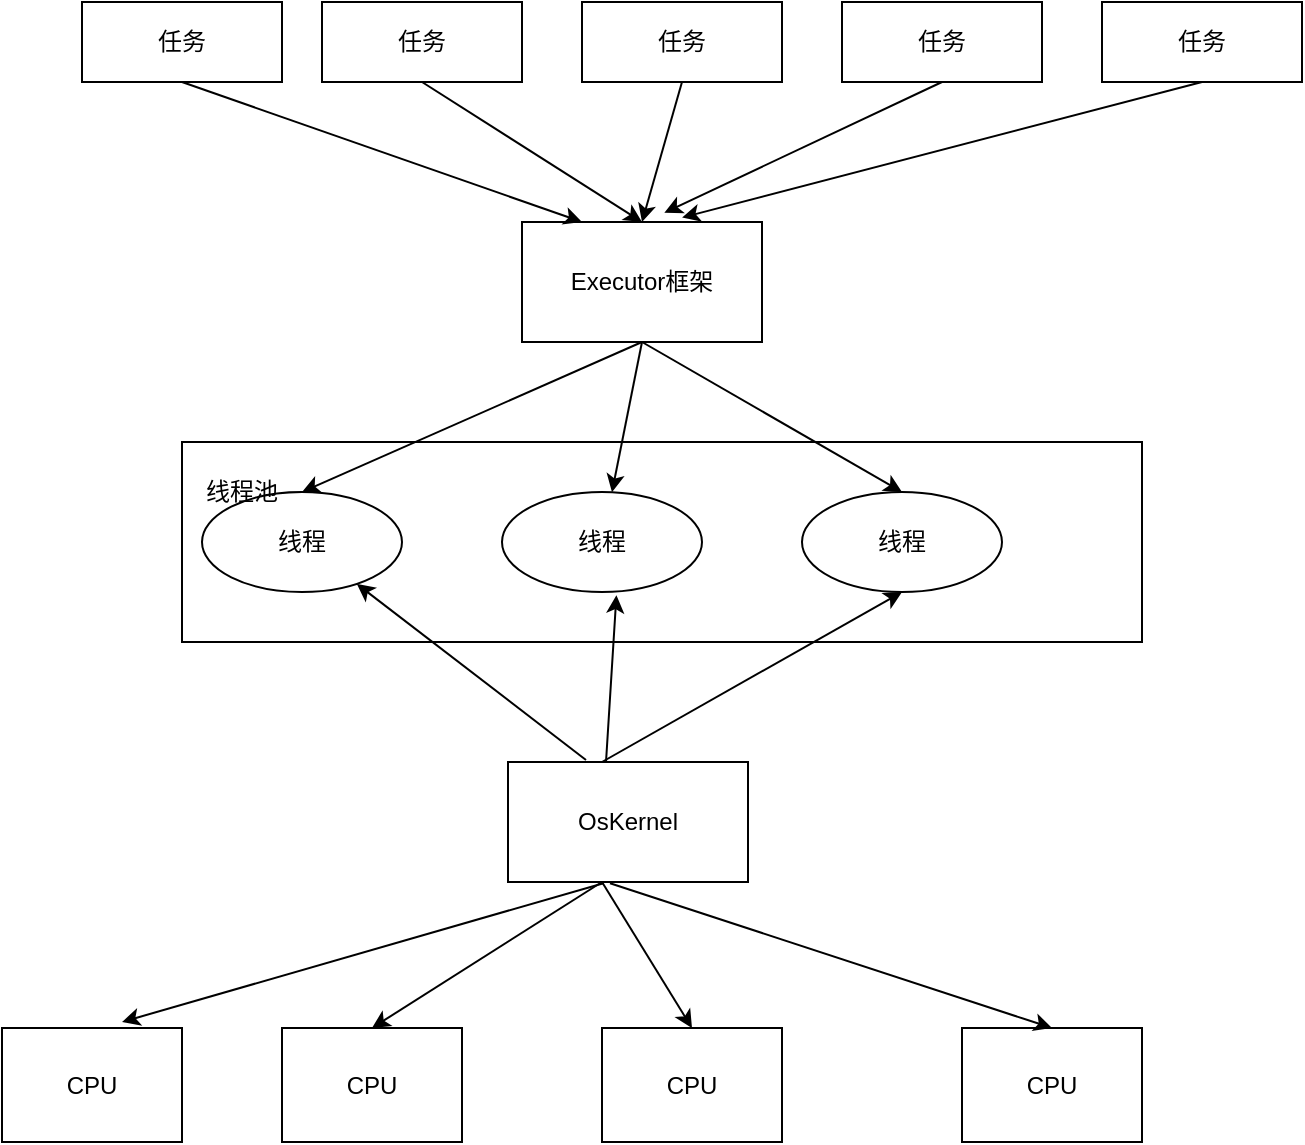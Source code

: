 <mxfile version="11.1.4" type="device"><diagram id="yQ_Yk9bpg_aqKPbz_-br" name="Page-1"><mxGraphModel dx="1264" dy="604" grid="1" gridSize="10" guides="1" tooltips="1" connect="1" arrows="1" fold="1" page="1" pageScale="1" pageWidth="827" pageHeight="1169" math="0" shadow="0"><root><mxCell id="0"/><mxCell id="1" parent="0"/><mxCell id="n3PkljN6OdlVVNOCFUsf-1" value="任务" style="rounded=0;whiteSpace=wrap;html=1;" vertex="1" parent="1"><mxGeometry x="80" y="80" width="100" height="40" as="geometry"/></mxCell><mxCell id="n3PkljN6OdlVVNOCFUsf-2" value="任务" style="rounded=0;whiteSpace=wrap;html=1;" vertex="1" parent="1"><mxGeometry x="200" y="80" width="100" height="40" as="geometry"/></mxCell><mxCell id="n3PkljN6OdlVVNOCFUsf-3" value="任务" style="rounded=0;whiteSpace=wrap;html=1;" vertex="1" parent="1"><mxGeometry x="330" y="80" width="100" height="40" as="geometry"/></mxCell><mxCell id="n3PkljN6OdlVVNOCFUsf-4" value="任务" style="rounded=0;whiteSpace=wrap;html=1;" vertex="1" parent="1"><mxGeometry x="460" y="80" width="100" height="40" as="geometry"/></mxCell><mxCell id="n3PkljN6OdlVVNOCFUsf-5" value="任务" style="rounded=0;whiteSpace=wrap;html=1;" vertex="1" parent="1"><mxGeometry x="590" y="80" width="100" height="40" as="geometry"/></mxCell><mxCell id="n3PkljN6OdlVVNOCFUsf-6" value="Executor框架" style="rounded=0;whiteSpace=wrap;html=1;" vertex="1" parent="1"><mxGeometry x="300" y="190" width="120" height="60" as="geometry"/></mxCell><mxCell id="n3PkljN6OdlVVNOCFUsf-9" value="" style="endArrow=classic;html=1;exitX=0.5;exitY=1;exitDx=0;exitDy=0;entryX=0.25;entryY=0;entryDx=0;entryDy=0;" edge="1" parent="1" source="n3PkljN6OdlVVNOCFUsf-1" target="n3PkljN6OdlVVNOCFUsf-6"><mxGeometry width="50" height="50" relative="1" as="geometry"><mxPoint x="80" y="320" as="sourcePoint"/><mxPoint x="130" y="270" as="targetPoint"/></mxGeometry></mxCell><mxCell id="n3PkljN6OdlVVNOCFUsf-10" value="" style="endArrow=classic;html=1;exitX=0.5;exitY=1;exitDx=0;exitDy=0;entryX=0.5;entryY=0;entryDx=0;entryDy=0;" edge="1" parent="1" source="n3PkljN6OdlVVNOCFUsf-2" target="n3PkljN6OdlVVNOCFUsf-6"><mxGeometry width="50" height="50" relative="1" as="geometry"><mxPoint x="160" y="110" as="sourcePoint"/><mxPoint x="360" y="180" as="targetPoint"/></mxGeometry></mxCell><mxCell id="n3PkljN6OdlVVNOCFUsf-11" value="" style="endArrow=classic;html=1;exitX=0.5;exitY=1;exitDx=0;exitDy=0;" edge="1" parent="1" source="n3PkljN6OdlVVNOCFUsf-3"><mxGeometry width="50" height="50" relative="1" as="geometry"><mxPoint x="150" y="140" as="sourcePoint"/><mxPoint x="360" y="190" as="targetPoint"/></mxGeometry></mxCell><mxCell id="n3PkljN6OdlVVNOCFUsf-12" value="" style="endArrow=classic;html=1;exitX=0.5;exitY=1;exitDx=0;exitDy=0;entryX=0.593;entryY=-0.077;entryDx=0;entryDy=0;entryPerimeter=0;" edge="1" parent="1" source="n3PkljN6OdlVVNOCFUsf-4" target="n3PkljN6OdlVVNOCFUsf-6"><mxGeometry width="50" height="50" relative="1" as="geometry"><mxPoint x="390" y="130" as="sourcePoint"/><mxPoint x="370" y="200" as="targetPoint"/></mxGeometry></mxCell><mxCell id="n3PkljN6OdlVVNOCFUsf-13" value="" style="endArrow=classic;html=1;exitX=0.5;exitY=1;exitDx=0;exitDy=0;entryX=0.667;entryY=-0.037;entryDx=0;entryDy=0;entryPerimeter=0;" edge="1" parent="1" source="n3PkljN6OdlVVNOCFUsf-5" target="n3PkljN6OdlVVNOCFUsf-6"><mxGeometry width="50" height="50" relative="1" as="geometry"><mxPoint x="400" y="140" as="sourcePoint"/><mxPoint x="380" y="210" as="targetPoint"/></mxGeometry></mxCell><mxCell id="n3PkljN6OdlVVNOCFUsf-14" value="" style="rounded=0;whiteSpace=wrap;html=1;" vertex="1" parent="1"><mxGeometry x="130" y="300" width="480" height="100" as="geometry"/></mxCell><mxCell id="n3PkljN6OdlVVNOCFUsf-15" value="线程" style="ellipse;whiteSpace=wrap;html=1;" vertex="1" parent="1"><mxGeometry x="140" y="325" width="100" height="50" as="geometry"/></mxCell><mxCell id="n3PkljN6OdlVVNOCFUsf-16" value="线程" style="ellipse;whiteSpace=wrap;html=1;" vertex="1" parent="1"><mxGeometry x="290" y="325" width="100" height="50" as="geometry"/></mxCell><mxCell id="n3PkljN6OdlVVNOCFUsf-17" value="线程" style="ellipse;whiteSpace=wrap;html=1;" vertex="1" parent="1"><mxGeometry x="440" y="325" width="100" height="50" as="geometry"/></mxCell><mxCell id="n3PkljN6OdlVVNOCFUsf-18" value="线程池" style="text;html=1;strokeColor=none;fillColor=none;align=center;verticalAlign=middle;whiteSpace=wrap;rounded=0;" vertex="1" parent="1"><mxGeometry x="140" y="315" width="40" height="20" as="geometry"/></mxCell><mxCell id="n3PkljN6OdlVVNOCFUsf-23" value="" style="endArrow=classic;html=1;exitX=0.5;exitY=1;exitDx=0;exitDy=0;" edge="1" parent="1" source="n3PkljN6OdlVVNOCFUsf-6" target="n3PkljN6OdlVVNOCFUsf-16"><mxGeometry width="50" height="50" relative="1" as="geometry"><mxPoint x="190" y="280" as="sourcePoint"/><mxPoint x="240" y="230" as="targetPoint"/></mxGeometry></mxCell><mxCell id="n3PkljN6OdlVVNOCFUsf-25" value="" style="endArrow=classic;html=1;exitX=0.5;exitY=1;exitDx=0;exitDy=0;entryX=0.5;entryY=0;entryDx=0;entryDy=0;" edge="1" parent="1" source="n3PkljN6OdlVVNOCFUsf-6" target="n3PkljN6OdlVVNOCFUsf-15"><mxGeometry width="50" height="50" relative="1" as="geometry"><mxPoint x="370" y="260" as="sourcePoint"/><mxPoint x="354.975" y="335.124" as="targetPoint"/></mxGeometry></mxCell><mxCell id="n3PkljN6OdlVVNOCFUsf-26" value="" style="endArrow=classic;html=1;entryX=0.5;entryY=0;entryDx=0;entryDy=0;exitX=0.5;exitY=1;exitDx=0;exitDy=0;" edge="1" parent="1" source="n3PkljN6OdlVVNOCFUsf-6" target="n3PkljN6OdlVVNOCFUsf-17"><mxGeometry width="50" height="50" relative="1" as="geometry"><mxPoint x="380" y="270" as="sourcePoint"/><mxPoint x="364.975" y="345.124" as="targetPoint"/></mxGeometry></mxCell><mxCell id="n3PkljN6OdlVVNOCFUsf-27" value="OsKernel" style="rounded=0;whiteSpace=wrap;html=1;" vertex="1" parent="1"><mxGeometry x="293" y="460" width="120" height="60" as="geometry"/></mxCell><mxCell id="n3PkljN6OdlVVNOCFUsf-28" value="" style="endArrow=classic;html=1;exitX=0.325;exitY=-0.017;exitDx=0;exitDy=0;exitPerimeter=0;" edge="1" parent="1" source="n3PkljN6OdlVVNOCFUsf-27" target="n3PkljN6OdlVVNOCFUsf-15"><mxGeometry width="50" height="50" relative="1" as="geometry"><mxPoint x="190" y="460" as="sourcePoint"/><mxPoint x="240" y="410" as="targetPoint"/></mxGeometry></mxCell><mxCell id="n3PkljN6OdlVVNOCFUsf-29" value="" style="endArrow=classic;html=1;entryX=0.572;entryY=1.032;entryDx=0;entryDy=0;entryPerimeter=0;" edge="1" parent="1" target="n3PkljN6OdlVVNOCFUsf-16"><mxGeometry width="50" height="50" relative="1" as="geometry"><mxPoint x="342" y="460" as="sourcePoint"/><mxPoint x="227.467" y="380.89" as="targetPoint"/></mxGeometry></mxCell><mxCell id="n3PkljN6OdlVVNOCFUsf-30" value="" style="endArrow=classic;html=1;entryX=0.5;entryY=1;entryDx=0;entryDy=0;" edge="1" parent="1" target="n3PkljN6OdlVVNOCFUsf-17"><mxGeometry width="50" height="50" relative="1" as="geometry"><mxPoint x="340" y="460" as="sourcePoint"/><mxPoint x="237.467" y="390.89" as="targetPoint"/></mxGeometry></mxCell><mxCell id="n3PkljN6OdlVVNOCFUsf-31" value="CPU" style="rounded=0;whiteSpace=wrap;html=1;" vertex="1" parent="1"><mxGeometry x="40" y="593" width="90" height="57" as="geometry"/></mxCell><mxCell id="n3PkljN6OdlVVNOCFUsf-32" value="CPU" style="rounded=0;whiteSpace=wrap;html=1;" vertex="1" parent="1"><mxGeometry x="180" y="593" width="90" height="57" as="geometry"/></mxCell><mxCell id="n3PkljN6OdlVVNOCFUsf-33" value="CPU" style="rounded=0;whiteSpace=wrap;html=1;" vertex="1" parent="1"><mxGeometry x="340" y="593" width="90" height="57" as="geometry"/></mxCell><mxCell id="n3PkljN6OdlVVNOCFUsf-34" value="CPU" style="rounded=0;whiteSpace=wrap;html=1;" vertex="1" parent="1"><mxGeometry x="520" y="593" width="90" height="57" as="geometry"/></mxCell><mxCell id="n3PkljN6OdlVVNOCFUsf-36" value="" style="endArrow=classic;html=1;exitX=0.398;exitY=1.01;exitDx=0;exitDy=0;exitPerimeter=0;" edge="1" parent="1" source="n3PkljN6OdlVVNOCFUsf-27"><mxGeometry width="50" height="50" relative="1" as="geometry"><mxPoint x="110" y="570" as="sourcePoint"/><mxPoint x="100" y="590" as="targetPoint"/></mxGeometry></mxCell><mxCell id="n3PkljN6OdlVVNOCFUsf-37" value="" style="endArrow=classic;html=1;entryX=0.5;entryY=0;entryDx=0;entryDy=0;" edge="1" parent="1" target="n3PkljN6OdlVVNOCFUsf-32"><mxGeometry width="50" height="50" relative="1" as="geometry"><mxPoint x="340" y="520" as="sourcePoint"/><mxPoint x="110" y="600" as="targetPoint"/></mxGeometry></mxCell><mxCell id="n3PkljN6OdlVVNOCFUsf-38" value="" style="endArrow=classic;html=1;entryX=0.5;entryY=0;entryDx=0;entryDy=0;" edge="1" parent="1" target="n3PkljN6OdlVVNOCFUsf-33"><mxGeometry width="50" height="50" relative="1" as="geometry"><mxPoint x="340" y="520" as="sourcePoint"/><mxPoint x="120" y="610" as="targetPoint"/></mxGeometry></mxCell><mxCell id="n3PkljN6OdlVVNOCFUsf-39" value="" style="endArrow=classic;html=1;exitX=0.425;exitY=1.01;exitDx=0;exitDy=0;exitPerimeter=0;entryX=0.5;entryY=0;entryDx=0;entryDy=0;" edge="1" parent="1" source="n3PkljN6OdlVVNOCFUsf-27" target="n3PkljN6OdlVVNOCFUsf-34"><mxGeometry width="50" height="50" relative="1" as="geometry"><mxPoint x="370.76" y="550.6" as="sourcePoint"/><mxPoint x="130" y="620" as="targetPoint"/></mxGeometry></mxCell></root></mxGraphModel></diagram></mxfile>